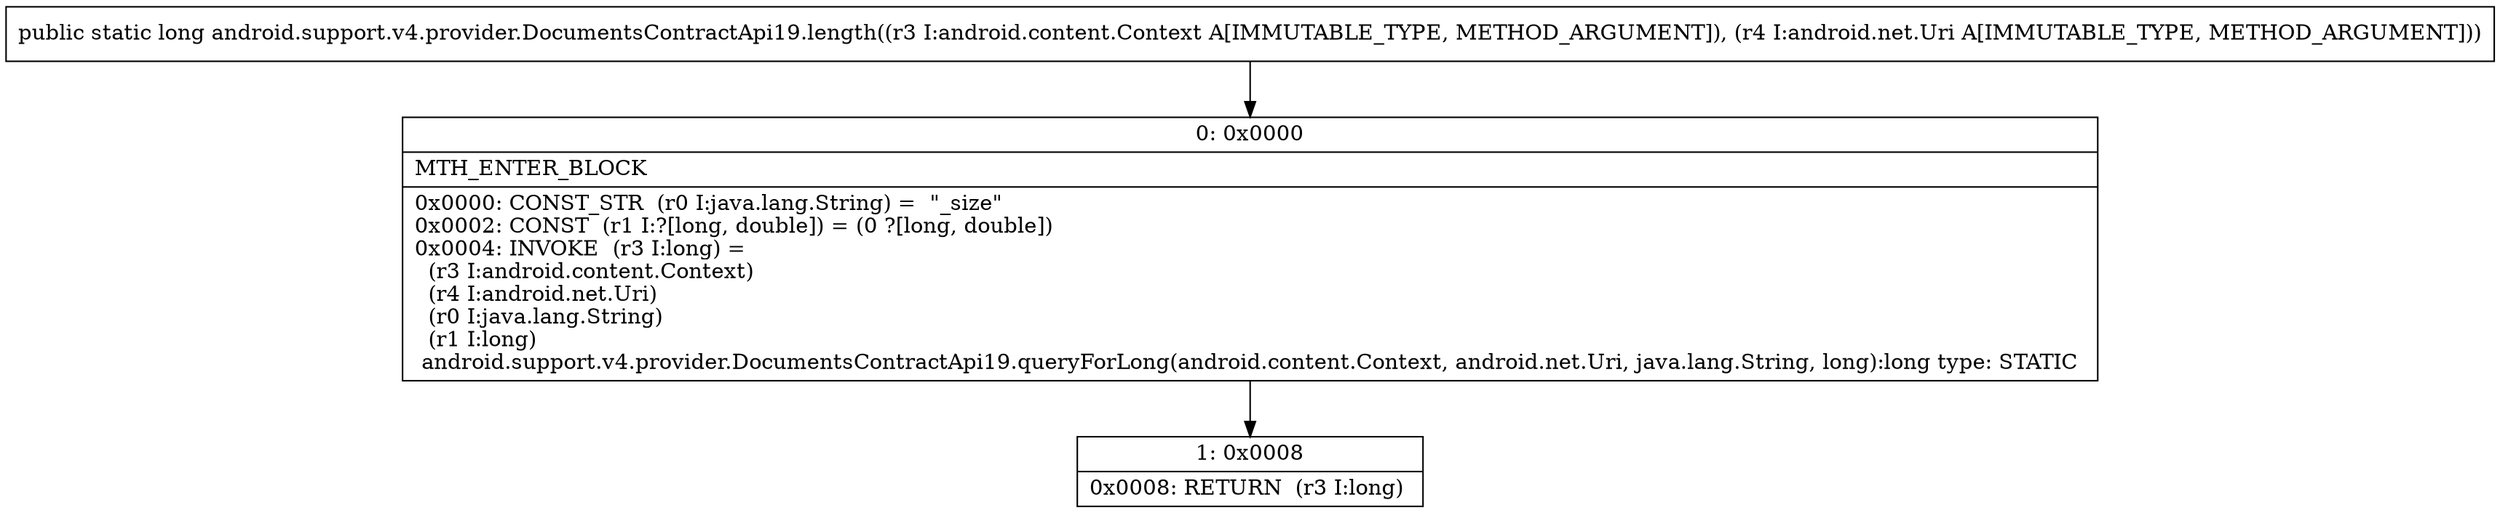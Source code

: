 digraph "CFG forandroid.support.v4.provider.DocumentsContractApi19.length(Landroid\/content\/Context;Landroid\/net\/Uri;)J" {
Node_0 [shape=record,label="{0\:\ 0x0000|MTH_ENTER_BLOCK\l|0x0000: CONST_STR  (r0 I:java.lang.String) =  \"_size\" \l0x0002: CONST  (r1 I:?[long, double]) = (0 ?[long, double]) \l0x0004: INVOKE  (r3 I:long) = \l  (r3 I:android.content.Context)\l  (r4 I:android.net.Uri)\l  (r0 I:java.lang.String)\l  (r1 I:long)\l android.support.v4.provider.DocumentsContractApi19.queryForLong(android.content.Context, android.net.Uri, java.lang.String, long):long type: STATIC \l}"];
Node_1 [shape=record,label="{1\:\ 0x0008|0x0008: RETURN  (r3 I:long) \l}"];
MethodNode[shape=record,label="{public static long android.support.v4.provider.DocumentsContractApi19.length((r3 I:android.content.Context A[IMMUTABLE_TYPE, METHOD_ARGUMENT]), (r4 I:android.net.Uri A[IMMUTABLE_TYPE, METHOD_ARGUMENT])) }"];
MethodNode -> Node_0;
Node_0 -> Node_1;
}

